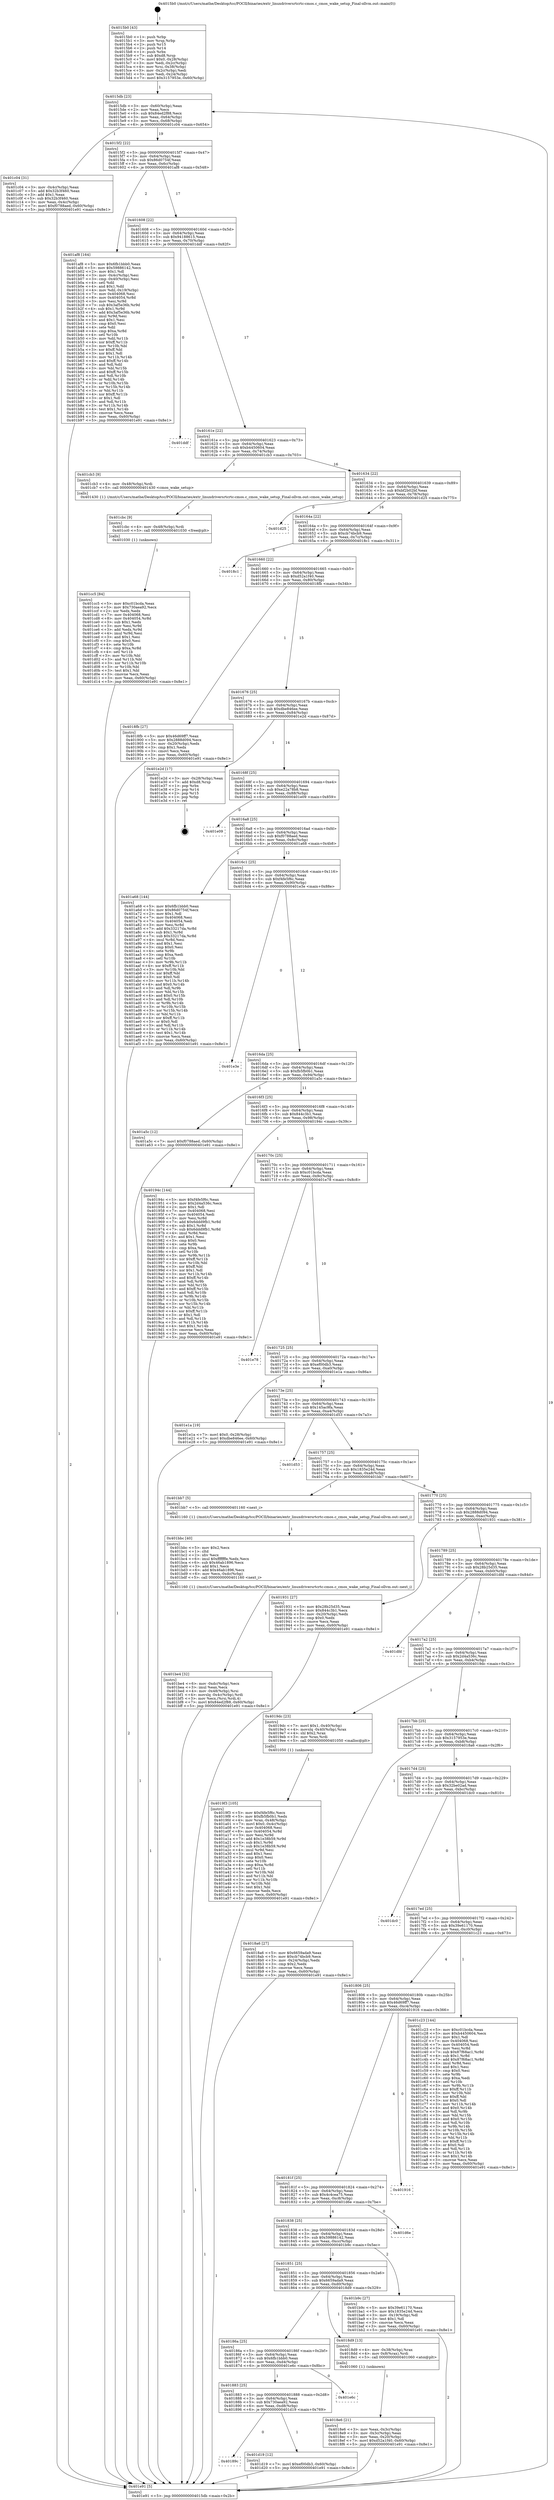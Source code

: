 digraph "0x4015b0" {
  label = "0x4015b0 (/mnt/c/Users/mathe/Desktop/tcc/POCII/binaries/extr_linuxdriversrtcrtc-cmos.c_cmos_wake_setup_Final-ollvm.out::main(0))"
  labelloc = "t"
  node[shape=record]

  Entry [label="",width=0.3,height=0.3,shape=circle,fillcolor=black,style=filled]
  "0x4015db" [label="{
     0x4015db [23]\l
     | [instrs]\l
     &nbsp;&nbsp;0x4015db \<+3\>: mov -0x60(%rbp),%eax\l
     &nbsp;&nbsp;0x4015de \<+2\>: mov %eax,%ecx\l
     &nbsp;&nbsp;0x4015e0 \<+6\>: sub $0x84ed2f88,%ecx\l
     &nbsp;&nbsp;0x4015e6 \<+3\>: mov %eax,-0x64(%rbp)\l
     &nbsp;&nbsp;0x4015e9 \<+3\>: mov %ecx,-0x68(%rbp)\l
     &nbsp;&nbsp;0x4015ec \<+6\>: je 0000000000401c04 \<main+0x654\>\l
  }"]
  "0x401c04" [label="{
     0x401c04 [31]\l
     | [instrs]\l
     &nbsp;&nbsp;0x401c04 \<+3\>: mov -0x4c(%rbp),%eax\l
     &nbsp;&nbsp;0x401c07 \<+5\>: add $0x32b3f460,%eax\l
     &nbsp;&nbsp;0x401c0c \<+3\>: add $0x1,%eax\l
     &nbsp;&nbsp;0x401c0f \<+5\>: sub $0x32b3f460,%eax\l
     &nbsp;&nbsp;0x401c14 \<+3\>: mov %eax,-0x4c(%rbp)\l
     &nbsp;&nbsp;0x401c17 \<+7\>: movl $0xf0788aed,-0x60(%rbp)\l
     &nbsp;&nbsp;0x401c1e \<+5\>: jmp 0000000000401e91 \<main+0x8e1\>\l
  }"]
  "0x4015f2" [label="{
     0x4015f2 [22]\l
     | [instrs]\l
     &nbsp;&nbsp;0x4015f2 \<+5\>: jmp 00000000004015f7 \<main+0x47\>\l
     &nbsp;&nbsp;0x4015f7 \<+3\>: mov -0x64(%rbp),%eax\l
     &nbsp;&nbsp;0x4015fa \<+5\>: sub $0x86d0754f,%eax\l
     &nbsp;&nbsp;0x4015ff \<+3\>: mov %eax,-0x6c(%rbp)\l
     &nbsp;&nbsp;0x401602 \<+6\>: je 0000000000401af8 \<main+0x548\>\l
  }"]
  Exit [label="",width=0.3,height=0.3,shape=circle,fillcolor=black,style=filled,peripheries=2]
  "0x401af8" [label="{
     0x401af8 [164]\l
     | [instrs]\l
     &nbsp;&nbsp;0x401af8 \<+5\>: mov $0x6fb1bbb0,%eax\l
     &nbsp;&nbsp;0x401afd \<+5\>: mov $0x59886142,%ecx\l
     &nbsp;&nbsp;0x401b02 \<+2\>: mov $0x1,%dl\l
     &nbsp;&nbsp;0x401b04 \<+3\>: mov -0x4c(%rbp),%esi\l
     &nbsp;&nbsp;0x401b07 \<+3\>: cmp -0x40(%rbp),%esi\l
     &nbsp;&nbsp;0x401b0a \<+4\>: setl %dil\l
     &nbsp;&nbsp;0x401b0e \<+4\>: and $0x1,%dil\l
     &nbsp;&nbsp;0x401b12 \<+4\>: mov %dil,-0x19(%rbp)\l
     &nbsp;&nbsp;0x401b16 \<+7\>: mov 0x404068,%esi\l
     &nbsp;&nbsp;0x401b1d \<+8\>: mov 0x404054,%r8d\l
     &nbsp;&nbsp;0x401b25 \<+3\>: mov %esi,%r9d\l
     &nbsp;&nbsp;0x401b28 \<+7\>: sub $0x3af5e36b,%r9d\l
     &nbsp;&nbsp;0x401b2f \<+4\>: sub $0x1,%r9d\l
     &nbsp;&nbsp;0x401b33 \<+7\>: add $0x3af5e36b,%r9d\l
     &nbsp;&nbsp;0x401b3a \<+4\>: imul %r9d,%esi\l
     &nbsp;&nbsp;0x401b3e \<+3\>: and $0x1,%esi\l
     &nbsp;&nbsp;0x401b41 \<+3\>: cmp $0x0,%esi\l
     &nbsp;&nbsp;0x401b44 \<+4\>: sete %dil\l
     &nbsp;&nbsp;0x401b48 \<+4\>: cmp $0xa,%r8d\l
     &nbsp;&nbsp;0x401b4c \<+4\>: setl %r10b\l
     &nbsp;&nbsp;0x401b50 \<+3\>: mov %dil,%r11b\l
     &nbsp;&nbsp;0x401b53 \<+4\>: xor $0xff,%r11b\l
     &nbsp;&nbsp;0x401b57 \<+3\>: mov %r10b,%bl\l
     &nbsp;&nbsp;0x401b5a \<+3\>: xor $0xff,%bl\l
     &nbsp;&nbsp;0x401b5d \<+3\>: xor $0x1,%dl\l
     &nbsp;&nbsp;0x401b60 \<+3\>: mov %r11b,%r14b\l
     &nbsp;&nbsp;0x401b63 \<+4\>: and $0xff,%r14b\l
     &nbsp;&nbsp;0x401b67 \<+3\>: and %dl,%dil\l
     &nbsp;&nbsp;0x401b6a \<+3\>: mov %bl,%r15b\l
     &nbsp;&nbsp;0x401b6d \<+4\>: and $0xff,%r15b\l
     &nbsp;&nbsp;0x401b71 \<+3\>: and %dl,%r10b\l
     &nbsp;&nbsp;0x401b74 \<+3\>: or %dil,%r14b\l
     &nbsp;&nbsp;0x401b77 \<+3\>: or %r10b,%r15b\l
     &nbsp;&nbsp;0x401b7a \<+3\>: xor %r15b,%r14b\l
     &nbsp;&nbsp;0x401b7d \<+3\>: or %bl,%r11b\l
     &nbsp;&nbsp;0x401b80 \<+4\>: xor $0xff,%r11b\l
     &nbsp;&nbsp;0x401b84 \<+3\>: or $0x1,%dl\l
     &nbsp;&nbsp;0x401b87 \<+3\>: and %dl,%r11b\l
     &nbsp;&nbsp;0x401b8a \<+3\>: or %r11b,%r14b\l
     &nbsp;&nbsp;0x401b8d \<+4\>: test $0x1,%r14b\l
     &nbsp;&nbsp;0x401b91 \<+3\>: cmovne %ecx,%eax\l
     &nbsp;&nbsp;0x401b94 \<+3\>: mov %eax,-0x60(%rbp)\l
     &nbsp;&nbsp;0x401b97 \<+5\>: jmp 0000000000401e91 \<main+0x8e1\>\l
  }"]
  "0x401608" [label="{
     0x401608 [22]\l
     | [instrs]\l
     &nbsp;&nbsp;0x401608 \<+5\>: jmp 000000000040160d \<main+0x5d\>\l
     &nbsp;&nbsp;0x40160d \<+3\>: mov -0x64(%rbp),%eax\l
     &nbsp;&nbsp;0x401610 \<+5\>: sub $0x94188615,%eax\l
     &nbsp;&nbsp;0x401615 \<+3\>: mov %eax,-0x70(%rbp)\l
     &nbsp;&nbsp;0x401618 \<+6\>: je 0000000000401ddf \<main+0x82f\>\l
  }"]
  "0x40189c" [label="{
     0x40189c\l
  }", style=dashed]
  "0x401ddf" [label="{
     0x401ddf\l
  }", style=dashed]
  "0x40161e" [label="{
     0x40161e [22]\l
     | [instrs]\l
     &nbsp;&nbsp;0x40161e \<+5\>: jmp 0000000000401623 \<main+0x73\>\l
     &nbsp;&nbsp;0x401623 \<+3\>: mov -0x64(%rbp),%eax\l
     &nbsp;&nbsp;0x401626 \<+5\>: sub $0xb4450604,%eax\l
     &nbsp;&nbsp;0x40162b \<+3\>: mov %eax,-0x74(%rbp)\l
     &nbsp;&nbsp;0x40162e \<+6\>: je 0000000000401cb3 \<main+0x703\>\l
  }"]
  "0x401d19" [label="{
     0x401d19 [12]\l
     | [instrs]\l
     &nbsp;&nbsp;0x401d19 \<+7\>: movl $0xef00db3,-0x60(%rbp)\l
     &nbsp;&nbsp;0x401d20 \<+5\>: jmp 0000000000401e91 \<main+0x8e1\>\l
  }"]
  "0x401cb3" [label="{
     0x401cb3 [9]\l
     | [instrs]\l
     &nbsp;&nbsp;0x401cb3 \<+4\>: mov -0x48(%rbp),%rdi\l
     &nbsp;&nbsp;0x401cb7 \<+5\>: call 0000000000401430 \<cmos_wake_setup\>\l
     | [calls]\l
     &nbsp;&nbsp;0x401430 \{1\} (/mnt/c/Users/mathe/Desktop/tcc/POCII/binaries/extr_linuxdriversrtcrtc-cmos.c_cmos_wake_setup_Final-ollvm.out::cmos_wake_setup)\l
  }"]
  "0x401634" [label="{
     0x401634 [22]\l
     | [instrs]\l
     &nbsp;&nbsp;0x401634 \<+5\>: jmp 0000000000401639 \<main+0x89\>\l
     &nbsp;&nbsp;0x401639 \<+3\>: mov -0x64(%rbp),%eax\l
     &nbsp;&nbsp;0x40163c \<+5\>: sub $0xbf2b02bf,%eax\l
     &nbsp;&nbsp;0x401641 \<+3\>: mov %eax,-0x78(%rbp)\l
     &nbsp;&nbsp;0x401644 \<+6\>: je 0000000000401d25 \<main+0x775\>\l
  }"]
  "0x401883" [label="{
     0x401883 [25]\l
     | [instrs]\l
     &nbsp;&nbsp;0x401883 \<+5\>: jmp 0000000000401888 \<main+0x2d8\>\l
     &nbsp;&nbsp;0x401888 \<+3\>: mov -0x64(%rbp),%eax\l
     &nbsp;&nbsp;0x40188b \<+5\>: sub $0x730aea92,%eax\l
     &nbsp;&nbsp;0x401890 \<+6\>: mov %eax,-0xd8(%rbp)\l
     &nbsp;&nbsp;0x401896 \<+6\>: je 0000000000401d19 \<main+0x769\>\l
  }"]
  "0x401d25" [label="{
     0x401d25\l
  }", style=dashed]
  "0x40164a" [label="{
     0x40164a [22]\l
     | [instrs]\l
     &nbsp;&nbsp;0x40164a \<+5\>: jmp 000000000040164f \<main+0x9f\>\l
     &nbsp;&nbsp;0x40164f \<+3\>: mov -0x64(%rbp),%eax\l
     &nbsp;&nbsp;0x401652 \<+5\>: sub $0xcb74bcb9,%eax\l
     &nbsp;&nbsp;0x401657 \<+3\>: mov %eax,-0x7c(%rbp)\l
     &nbsp;&nbsp;0x40165a \<+6\>: je 00000000004018c1 \<main+0x311\>\l
  }"]
  "0x401e6c" [label="{
     0x401e6c\l
  }", style=dashed]
  "0x4018c1" [label="{
     0x4018c1\l
  }", style=dashed]
  "0x401660" [label="{
     0x401660 [22]\l
     | [instrs]\l
     &nbsp;&nbsp;0x401660 \<+5\>: jmp 0000000000401665 \<main+0xb5\>\l
     &nbsp;&nbsp;0x401665 \<+3\>: mov -0x64(%rbp),%eax\l
     &nbsp;&nbsp;0x401668 \<+5\>: sub $0xd52a1f40,%eax\l
     &nbsp;&nbsp;0x40166d \<+3\>: mov %eax,-0x80(%rbp)\l
     &nbsp;&nbsp;0x401670 \<+6\>: je 00000000004018fb \<main+0x34b\>\l
  }"]
  "0x401cc5" [label="{
     0x401cc5 [84]\l
     | [instrs]\l
     &nbsp;&nbsp;0x401cc5 \<+5\>: mov $0xc01bcda,%eax\l
     &nbsp;&nbsp;0x401cca \<+5\>: mov $0x730aea92,%ecx\l
     &nbsp;&nbsp;0x401ccf \<+2\>: xor %edx,%edx\l
     &nbsp;&nbsp;0x401cd1 \<+7\>: mov 0x404068,%esi\l
     &nbsp;&nbsp;0x401cd8 \<+8\>: mov 0x404054,%r8d\l
     &nbsp;&nbsp;0x401ce0 \<+3\>: sub $0x1,%edx\l
     &nbsp;&nbsp;0x401ce3 \<+3\>: mov %esi,%r9d\l
     &nbsp;&nbsp;0x401ce6 \<+3\>: add %edx,%r9d\l
     &nbsp;&nbsp;0x401ce9 \<+4\>: imul %r9d,%esi\l
     &nbsp;&nbsp;0x401ced \<+3\>: and $0x1,%esi\l
     &nbsp;&nbsp;0x401cf0 \<+3\>: cmp $0x0,%esi\l
     &nbsp;&nbsp;0x401cf3 \<+4\>: sete %r10b\l
     &nbsp;&nbsp;0x401cf7 \<+4\>: cmp $0xa,%r8d\l
     &nbsp;&nbsp;0x401cfb \<+4\>: setl %r11b\l
     &nbsp;&nbsp;0x401cff \<+3\>: mov %r10b,%bl\l
     &nbsp;&nbsp;0x401d02 \<+3\>: and %r11b,%bl\l
     &nbsp;&nbsp;0x401d05 \<+3\>: xor %r11b,%r10b\l
     &nbsp;&nbsp;0x401d08 \<+3\>: or %r10b,%bl\l
     &nbsp;&nbsp;0x401d0b \<+3\>: test $0x1,%bl\l
     &nbsp;&nbsp;0x401d0e \<+3\>: cmovne %ecx,%eax\l
     &nbsp;&nbsp;0x401d11 \<+3\>: mov %eax,-0x60(%rbp)\l
     &nbsp;&nbsp;0x401d14 \<+5\>: jmp 0000000000401e91 \<main+0x8e1\>\l
  }"]
  "0x4018fb" [label="{
     0x4018fb [27]\l
     | [instrs]\l
     &nbsp;&nbsp;0x4018fb \<+5\>: mov $0x46d69ff7,%eax\l
     &nbsp;&nbsp;0x401900 \<+5\>: mov $0x2888d094,%ecx\l
     &nbsp;&nbsp;0x401905 \<+3\>: mov -0x20(%rbp),%edx\l
     &nbsp;&nbsp;0x401908 \<+3\>: cmp $0x1,%edx\l
     &nbsp;&nbsp;0x40190b \<+3\>: cmovl %ecx,%eax\l
     &nbsp;&nbsp;0x40190e \<+3\>: mov %eax,-0x60(%rbp)\l
     &nbsp;&nbsp;0x401911 \<+5\>: jmp 0000000000401e91 \<main+0x8e1\>\l
  }"]
  "0x401676" [label="{
     0x401676 [25]\l
     | [instrs]\l
     &nbsp;&nbsp;0x401676 \<+5\>: jmp 000000000040167b \<main+0xcb\>\l
     &nbsp;&nbsp;0x40167b \<+3\>: mov -0x64(%rbp),%eax\l
     &nbsp;&nbsp;0x40167e \<+5\>: sub $0xdbe846ee,%eax\l
     &nbsp;&nbsp;0x401683 \<+6\>: mov %eax,-0x84(%rbp)\l
     &nbsp;&nbsp;0x401689 \<+6\>: je 0000000000401e2d \<main+0x87d\>\l
  }"]
  "0x401cbc" [label="{
     0x401cbc [9]\l
     | [instrs]\l
     &nbsp;&nbsp;0x401cbc \<+4\>: mov -0x48(%rbp),%rdi\l
     &nbsp;&nbsp;0x401cc0 \<+5\>: call 0000000000401030 \<free@plt\>\l
     | [calls]\l
     &nbsp;&nbsp;0x401030 \{1\} (unknown)\l
  }"]
  "0x401e2d" [label="{
     0x401e2d [17]\l
     | [instrs]\l
     &nbsp;&nbsp;0x401e2d \<+3\>: mov -0x28(%rbp),%eax\l
     &nbsp;&nbsp;0x401e30 \<+7\>: add $0xd8,%rsp\l
     &nbsp;&nbsp;0x401e37 \<+1\>: pop %rbx\l
     &nbsp;&nbsp;0x401e38 \<+2\>: pop %r14\l
     &nbsp;&nbsp;0x401e3a \<+2\>: pop %r15\l
     &nbsp;&nbsp;0x401e3c \<+1\>: pop %rbp\l
     &nbsp;&nbsp;0x401e3d \<+1\>: ret\l
  }"]
  "0x40168f" [label="{
     0x40168f [25]\l
     | [instrs]\l
     &nbsp;&nbsp;0x40168f \<+5\>: jmp 0000000000401694 \<main+0xe4\>\l
     &nbsp;&nbsp;0x401694 \<+3\>: mov -0x64(%rbp),%eax\l
     &nbsp;&nbsp;0x401697 \<+5\>: sub $0xe22a78b8,%eax\l
     &nbsp;&nbsp;0x40169c \<+6\>: mov %eax,-0x88(%rbp)\l
     &nbsp;&nbsp;0x4016a2 \<+6\>: je 0000000000401e09 \<main+0x859\>\l
  }"]
  "0x401be4" [label="{
     0x401be4 [32]\l
     | [instrs]\l
     &nbsp;&nbsp;0x401be4 \<+6\>: mov -0xdc(%rbp),%ecx\l
     &nbsp;&nbsp;0x401bea \<+3\>: imul %eax,%ecx\l
     &nbsp;&nbsp;0x401bed \<+4\>: mov -0x48(%rbp),%rsi\l
     &nbsp;&nbsp;0x401bf1 \<+4\>: movslq -0x4c(%rbp),%rdi\l
     &nbsp;&nbsp;0x401bf5 \<+3\>: mov %ecx,(%rsi,%rdi,4)\l
     &nbsp;&nbsp;0x401bf8 \<+7\>: movl $0x84ed2f88,-0x60(%rbp)\l
     &nbsp;&nbsp;0x401bff \<+5\>: jmp 0000000000401e91 \<main+0x8e1\>\l
  }"]
  "0x401e09" [label="{
     0x401e09\l
  }", style=dashed]
  "0x4016a8" [label="{
     0x4016a8 [25]\l
     | [instrs]\l
     &nbsp;&nbsp;0x4016a8 \<+5\>: jmp 00000000004016ad \<main+0xfd\>\l
     &nbsp;&nbsp;0x4016ad \<+3\>: mov -0x64(%rbp),%eax\l
     &nbsp;&nbsp;0x4016b0 \<+5\>: sub $0xf0788aed,%eax\l
     &nbsp;&nbsp;0x4016b5 \<+6\>: mov %eax,-0x8c(%rbp)\l
     &nbsp;&nbsp;0x4016bb \<+6\>: je 0000000000401a68 \<main+0x4b8\>\l
  }"]
  "0x401bbc" [label="{
     0x401bbc [40]\l
     | [instrs]\l
     &nbsp;&nbsp;0x401bbc \<+5\>: mov $0x2,%ecx\l
     &nbsp;&nbsp;0x401bc1 \<+1\>: cltd\l
     &nbsp;&nbsp;0x401bc2 \<+2\>: idiv %ecx\l
     &nbsp;&nbsp;0x401bc4 \<+6\>: imul $0xfffffffe,%edx,%ecx\l
     &nbsp;&nbsp;0x401bca \<+6\>: sub $0x46ab1896,%ecx\l
     &nbsp;&nbsp;0x401bd0 \<+3\>: add $0x1,%ecx\l
     &nbsp;&nbsp;0x401bd3 \<+6\>: add $0x46ab1896,%ecx\l
     &nbsp;&nbsp;0x401bd9 \<+6\>: mov %ecx,-0xdc(%rbp)\l
     &nbsp;&nbsp;0x401bdf \<+5\>: call 0000000000401160 \<next_i\>\l
     | [calls]\l
     &nbsp;&nbsp;0x401160 \{1\} (/mnt/c/Users/mathe/Desktop/tcc/POCII/binaries/extr_linuxdriversrtcrtc-cmos.c_cmos_wake_setup_Final-ollvm.out::next_i)\l
  }"]
  "0x401a68" [label="{
     0x401a68 [144]\l
     | [instrs]\l
     &nbsp;&nbsp;0x401a68 \<+5\>: mov $0x6fb1bbb0,%eax\l
     &nbsp;&nbsp;0x401a6d \<+5\>: mov $0x86d0754f,%ecx\l
     &nbsp;&nbsp;0x401a72 \<+2\>: mov $0x1,%dl\l
     &nbsp;&nbsp;0x401a74 \<+7\>: mov 0x404068,%esi\l
     &nbsp;&nbsp;0x401a7b \<+7\>: mov 0x404054,%edi\l
     &nbsp;&nbsp;0x401a82 \<+3\>: mov %esi,%r8d\l
     &nbsp;&nbsp;0x401a85 \<+7\>: add $0x33217da,%r8d\l
     &nbsp;&nbsp;0x401a8c \<+4\>: sub $0x1,%r8d\l
     &nbsp;&nbsp;0x401a90 \<+7\>: sub $0x33217da,%r8d\l
     &nbsp;&nbsp;0x401a97 \<+4\>: imul %r8d,%esi\l
     &nbsp;&nbsp;0x401a9b \<+3\>: and $0x1,%esi\l
     &nbsp;&nbsp;0x401a9e \<+3\>: cmp $0x0,%esi\l
     &nbsp;&nbsp;0x401aa1 \<+4\>: sete %r9b\l
     &nbsp;&nbsp;0x401aa5 \<+3\>: cmp $0xa,%edi\l
     &nbsp;&nbsp;0x401aa8 \<+4\>: setl %r10b\l
     &nbsp;&nbsp;0x401aac \<+3\>: mov %r9b,%r11b\l
     &nbsp;&nbsp;0x401aaf \<+4\>: xor $0xff,%r11b\l
     &nbsp;&nbsp;0x401ab3 \<+3\>: mov %r10b,%bl\l
     &nbsp;&nbsp;0x401ab6 \<+3\>: xor $0xff,%bl\l
     &nbsp;&nbsp;0x401ab9 \<+3\>: xor $0x0,%dl\l
     &nbsp;&nbsp;0x401abc \<+3\>: mov %r11b,%r14b\l
     &nbsp;&nbsp;0x401abf \<+4\>: and $0x0,%r14b\l
     &nbsp;&nbsp;0x401ac3 \<+3\>: and %dl,%r9b\l
     &nbsp;&nbsp;0x401ac6 \<+3\>: mov %bl,%r15b\l
     &nbsp;&nbsp;0x401ac9 \<+4\>: and $0x0,%r15b\l
     &nbsp;&nbsp;0x401acd \<+3\>: and %dl,%r10b\l
     &nbsp;&nbsp;0x401ad0 \<+3\>: or %r9b,%r14b\l
     &nbsp;&nbsp;0x401ad3 \<+3\>: or %r10b,%r15b\l
     &nbsp;&nbsp;0x401ad6 \<+3\>: xor %r15b,%r14b\l
     &nbsp;&nbsp;0x401ad9 \<+3\>: or %bl,%r11b\l
     &nbsp;&nbsp;0x401adc \<+4\>: xor $0xff,%r11b\l
     &nbsp;&nbsp;0x401ae0 \<+3\>: or $0x0,%dl\l
     &nbsp;&nbsp;0x401ae3 \<+3\>: and %dl,%r11b\l
     &nbsp;&nbsp;0x401ae6 \<+3\>: or %r11b,%r14b\l
     &nbsp;&nbsp;0x401ae9 \<+4\>: test $0x1,%r14b\l
     &nbsp;&nbsp;0x401aed \<+3\>: cmovne %ecx,%eax\l
     &nbsp;&nbsp;0x401af0 \<+3\>: mov %eax,-0x60(%rbp)\l
     &nbsp;&nbsp;0x401af3 \<+5\>: jmp 0000000000401e91 \<main+0x8e1\>\l
  }"]
  "0x4016c1" [label="{
     0x4016c1 [25]\l
     | [instrs]\l
     &nbsp;&nbsp;0x4016c1 \<+5\>: jmp 00000000004016c6 \<main+0x116\>\l
     &nbsp;&nbsp;0x4016c6 \<+3\>: mov -0x64(%rbp),%eax\l
     &nbsp;&nbsp;0x4016c9 \<+5\>: sub $0xf4fe5f6c,%eax\l
     &nbsp;&nbsp;0x4016ce \<+6\>: mov %eax,-0x90(%rbp)\l
     &nbsp;&nbsp;0x4016d4 \<+6\>: je 0000000000401e3e \<main+0x88e\>\l
  }"]
  "0x4019f3" [label="{
     0x4019f3 [105]\l
     | [instrs]\l
     &nbsp;&nbsp;0x4019f3 \<+5\>: mov $0xf4fe5f6c,%ecx\l
     &nbsp;&nbsp;0x4019f8 \<+5\>: mov $0xfb5fb0b1,%edx\l
     &nbsp;&nbsp;0x4019fd \<+4\>: mov %rax,-0x48(%rbp)\l
     &nbsp;&nbsp;0x401a01 \<+7\>: movl $0x0,-0x4c(%rbp)\l
     &nbsp;&nbsp;0x401a08 \<+7\>: mov 0x404068,%esi\l
     &nbsp;&nbsp;0x401a0f \<+8\>: mov 0x404054,%r8d\l
     &nbsp;&nbsp;0x401a17 \<+3\>: mov %esi,%r9d\l
     &nbsp;&nbsp;0x401a1a \<+7\>: add $0x1e38b59,%r9d\l
     &nbsp;&nbsp;0x401a21 \<+4\>: sub $0x1,%r9d\l
     &nbsp;&nbsp;0x401a25 \<+7\>: sub $0x1e38b59,%r9d\l
     &nbsp;&nbsp;0x401a2c \<+4\>: imul %r9d,%esi\l
     &nbsp;&nbsp;0x401a30 \<+3\>: and $0x1,%esi\l
     &nbsp;&nbsp;0x401a33 \<+3\>: cmp $0x0,%esi\l
     &nbsp;&nbsp;0x401a36 \<+4\>: sete %r10b\l
     &nbsp;&nbsp;0x401a3a \<+4\>: cmp $0xa,%r8d\l
     &nbsp;&nbsp;0x401a3e \<+4\>: setl %r11b\l
     &nbsp;&nbsp;0x401a42 \<+3\>: mov %r10b,%bl\l
     &nbsp;&nbsp;0x401a45 \<+3\>: and %r11b,%bl\l
     &nbsp;&nbsp;0x401a48 \<+3\>: xor %r11b,%r10b\l
     &nbsp;&nbsp;0x401a4b \<+3\>: or %r10b,%bl\l
     &nbsp;&nbsp;0x401a4e \<+3\>: test $0x1,%bl\l
     &nbsp;&nbsp;0x401a51 \<+3\>: cmovne %edx,%ecx\l
     &nbsp;&nbsp;0x401a54 \<+3\>: mov %ecx,-0x60(%rbp)\l
     &nbsp;&nbsp;0x401a57 \<+5\>: jmp 0000000000401e91 \<main+0x8e1\>\l
  }"]
  "0x401e3e" [label="{
     0x401e3e\l
  }", style=dashed]
  "0x4016da" [label="{
     0x4016da [25]\l
     | [instrs]\l
     &nbsp;&nbsp;0x4016da \<+5\>: jmp 00000000004016df \<main+0x12f\>\l
     &nbsp;&nbsp;0x4016df \<+3\>: mov -0x64(%rbp),%eax\l
     &nbsp;&nbsp;0x4016e2 \<+5\>: sub $0xfb5fb0b1,%eax\l
     &nbsp;&nbsp;0x4016e7 \<+6\>: mov %eax,-0x94(%rbp)\l
     &nbsp;&nbsp;0x4016ed \<+6\>: je 0000000000401a5c \<main+0x4ac\>\l
  }"]
  "0x4018e6" [label="{
     0x4018e6 [21]\l
     | [instrs]\l
     &nbsp;&nbsp;0x4018e6 \<+3\>: mov %eax,-0x3c(%rbp)\l
     &nbsp;&nbsp;0x4018e9 \<+3\>: mov -0x3c(%rbp),%eax\l
     &nbsp;&nbsp;0x4018ec \<+3\>: mov %eax,-0x20(%rbp)\l
     &nbsp;&nbsp;0x4018ef \<+7\>: movl $0xd52a1f40,-0x60(%rbp)\l
     &nbsp;&nbsp;0x4018f6 \<+5\>: jmp 0000000000401e91 \<main+0x8e1\>\l
  }"]
  "0x401a5c" [label="{
     0x401a5c [12]\l
     | [instrs]\l
     &nbsp;&nbsp;0x401a5c \<+7\>: movl $0xf0788aed,-0x60(%rbp)\l
     &nbsp;&nbsp;0x401a63 \<+5\>: jmp 0000000000401e91 \<main+0x8e1\>\l
  }"]
  "0x4016f3" [label="{
     0x4016f3 [25]\l
     | [instrs]\l
     &nbsp;&nbsp;0x4016f3 \<+5\>: jmp 00000000004016f8 \<main+0x148\>\l
     &nbsp;&nbsp;0x4016f8 \<+3\>: mov -0x64(%rbp),%eax\l
     &nbsp;&nbsp;0x4016fb \<+5\>: sub $0x844c3b1,%eax\l
     &nbsp;&nbsp;0x401700 \<+6\>: mov %eax,-0x98(%rbp)\l
     &nbsp;&nbsp;0x401706 \<+6\>: je 000000000040194c \<main+0x39c\>\l
  }"]
  "0x40186a" [label="{
     0x40186a [25]\l
     | [instrs]\l
     &nbsp;&nbsp;0x40186a \<+5\>: jmp 000000000040186f \<main+0x2bf\>\l
     &nbsp;&nbsp;0x40186f \<+3\>: mov -0x64(%rbp),%eax\l
     &nbsp;&nbsp;0x401872 \<+5\>: sub $0x6fb1bbb0,%eax\l
     &nbsp;&nbsp;0x401877 \<+6\>: mov %eax,-0xd4(%rbp)\l
     &nbsp;&nbsp;0x40187d \<+6\>: je 0000000000401e6c \<main+0x8bc\>\l
  }"]
  "0x40194c" [label="{
     0x40194c [144]\l
     | [instrs]\l
     &nbsp;&nbsp;0x40194c \<+5\>: mov $0xf4fe5f6c,%eax\l
     &nbsp;&nbsp;0x401951 \<+5\>: mov $0x2d4a536c,%ecx\l
     &nbsp;&nbsp;0x401956 \<+2\>: mov $0x1,%dl\l
     &nbsp;&nbsp;0x401958 \<+7\>: mov 0x404068,%esi\l
     &nbsp;&nbsp;0x40195f \<+7\>: mov 0x404054,%edi\l
     &nbsp;&nbsp;0x401966 \<+3\>: mov %esi,%r8d\l
     &nbsp;&nbsp;0x401969 \<+7\>: add $0x6ddd9fb1,%r8d\l
     &nbsp;&nbsp;0x401970 \<+4\>: sub $0x1,%r8d\l
     &nbsp;&nbsp;0x401974 \<+7\>: sub $0x6ddd9fb1,%r8d\l
     &nbsp;&nbsp;0x40197b \<+4\>: imul %r8d,%esi\l
     &nbsp;&nbsp;0x40197f \<+3\>: and $0x1,%esi\l
     &nbsp;&nbsp;0x401982 \<+3\>: cmp $0x0,%esi\l
     &nbsp;&nbsp;0x401985 \<+4\>: sete %r9b\l
     &nbsp;&nbsp;0x401989 \<+3\>: cmp $0xa,%edi\l
     &nbsp;&nbsp;0x40198c \<+4\>: setl %r10b\l
     &nbsp;&nbsp;0x401990 \<+3\>: mov %r9b,%r11b\l
     &nbsp;&nbsp;0x401993 \<+4\>: xor $0xff,%r11b\l
     &nbsp;&nbsp;0x401997 \<+3\>: mov %r10b,%bl\l
     &nbsp;&nbsp;0x40199a \<+3\>: xor $0xff,%bl\l
     &nbsp;&nbsp;0x40199d \<+3\>: xor $0x1,%dl\l
     &nbsp;&nbsp;0x4019a0 \<+3\>: mov %r11b,%r14b\l
     &nbsp;&nbsp;0x4019a3 \<+4\>: and $0xff,%r14b\l
     &nbsp;&nbsp;0x4019a7 \<+3\>: and %dl,%r9b\l
     &nbsp;&nbsp;0x4019aa \<+3\>: mov %bl,%r15b\l
     &nbsp;&nbsp;0x4019ad \<+4\>: and $0xff,%r15b\l
     &nbsp;&nbsp;0x4019b1 \<+3\>: and %dl,%r10b\l
     &nbsp;&nbsp;0x4019b4 \<+3\>: or %r9b,%r14b\l
     &nbsp;&nbsp;0x4019b7 \<+3\>: or %r10b,%r15b\l
     &nbsp;&nbsp;0x4019ba \<+3\>: xor %r15b,%r14b\l
     &nbsp;&nbsp;0x4019bd \<+3\>: or %bl,%r11b\l
     &nbsp;&nbsp;0x4019c0 \<+4\>: xor $0xff,%r11b\l
     &nbsp;&nbsp;0x4019c4 \<+3\>: or $0x1,%dl\l
     &nbsp;&nbsp;0x4019c7 \<+3\>: and %dl,%r11b\l
     &nbsp;&nbsp;0x4019ca \<+3\>: or %r11b,%r14b\l
     &nbsp;&nbsp;0x4019cd \<+4\>: test $0x1,%r14b\l
     &nbsp;&nbsp;0x4019d1 \<+3\>: cmovne %ecx,%eax\l
     &nbsp;&nbsp;0x4019d4 \<+3\>: mov %eax,-0x60(%rbp)\l
     &nbsp;&nbsp;0x4019d7 \<+5\>: jmp 0000000000401e91 \<main+0x8e1\>\l
  }"]
  "0x40170c" [label="{
     0x40170c [25]\l
     | [instrs]\l
     &nbsp;&nbsp;0x40170c \<+5\>: jmp 0000000000401711 \<main+0x161\>\l
     &nbsp;&nbsp;0x401711 \<+3\>: mov -0x64(%rbp),%eax\l
     &nbsp;&nbsp;0x401714 \<+5\>: sub $0xc01bcda,%eax\l
     &nbsp;&nbsp;0x401719 \<+6\>: mov %eax,-0x9c(%rbp)\l
     &nbsp;&nbsp;0x40171f \<+6\>: je 0000000000401e78 \<main+0x8c8\>\l
  }"]
  "0x4018d9" [label="{
     0x4018d9 [13]\l
     | [instrs]\l
     &nbsp;&nbsp;0x4018d9 \<+4\>: mov -0x38(%rbp),%rax\l
     &nbsp;&nbsp;0x4018dd \<+4\>: mov 0x8(%rax),%rdi\l
     &nbsp;&nbsp;0x4018e1 \<+5\>: call 0000000000401060 \<atoi@plt\>\l
     | [calls]\l
     &nbsp;&nbsp;0x401060 \{1\} (unknown)\l
  }"]
  "0x401e78" [label="{
     0x401e78\l
  }", style=dashed]
  "0x401725" [label="{
     0x401725 [25]\l
     | [instrs]\l
     &nbsp;&nbsp;0x401725 \<+5\>: jmp 000000000040172a \<main+0x17a\>\l
     &nbsp;&nbsp;0x40172a \<+3\>: mov -0x64(%rbp),%eax\l
     &nbsp;&nbsp;0x40172d \<+5\>: sub $0xef00db3,%eax\l
     &nbsp;&nbsp;0x401732 \<+6\>: mov %eax,-0xa0(%rbp)\l
     &nbsp;&nbsp;0x401738 \<+6\>: je 0000000000401e1a \<main+0x86a\>\l
  }"]
  "0x401851" [label="{
     0x401851 [25]\l
     | [instrs]\l
     &nbsp;&nbsp;0x401851 \<+5\>: jmp 0000000000401856 \<main+0x2a6\>\l
     &nbsp;&nbsp;0x401856 \<+3\>: mov -0x64(%rbp),%eax\l
     &nbsp;&nbsp;0x401859 \<+5\>: sub $0x6659ada9,%eax\l
     &nbsp;&nbsp;0x40185e \<+6\>: mov %eax,-0xd0(%rbp)\l
     &nbsp;&nbsp;0x401864 \<+6\>: je 00000000004018d9 \<main+0x329\>\l
  }"]
  "0x401e1a" [label="{
     0x401e1a [19]\l
     | [instrs]\l
     &nbsp;&nbsp;0x401e1a \<+7\>: movl $0x0,-0x28(%rbp)\l
     &nbsp;&nbsp;0x401e21 \<+7\>: movl $0xdbe846ee,-0x60(%rbp)\l
     &nbsp;&nbsp;0x401e28 \<+5\>: jmp 0000000000401e91 \<main+0x8e1\>\l
  }"]
  "0x40173e" [label="{
     0x40173e [25]\l
     | [instrs]\l
     &nbsp;&nbsp;0x40173e \<+5\>: jmp 0000000000401743 \<main+0x193\>\l
     &nbsp;&nbsp;0x401743 \<+3\>: mov -0x64(%rbp),%eax\l
     &nbsp;&nbsp;0x401746 \<+5\>: sub $0x145ac9fa,%eax\l
     &nbsp;&nbsp;0x40174b \<+6\>: mov %eax,-0xa4(%rbp)\l
     &nbsp;&nbsp;0x401751 \<+6\>: je 0000000000401d53 \<main+0x7a3\>\l
  }"]
  "0x401b9c" [label="{
     0x401b9c [27]\l
     | [instrs]\l
     &nbsp;&nbsp;0x401b9c \<+5\>: mov $0x39e61170,%eax\l
     &nbsp;&nbsp;0x401ba1 \<+5\>: mov $0x1835e24d,%ecx\l
     &nbsp;&nbsp;0x401ba6 \<+3\>: mov -0x19(%rbp),%dl\l
     &nbsp;&nbsp;0x401ba9 \<+3\>: test $0x1,%dl\l
     &nbsp;&nbsp;0x401bac \<+3\>: cmovne %ecx,%eax\l
     &nbsp;&nbsp;0x401baf \<+3\>: mov %eax,-0x60(%rbp)\l
     &nbsp;&nbsp;0x401bb2 \<+5\>: jmp 0000000000401e91 \<main+0x8e1\>\l
  }"]
  "0x401d53" [label="{
     0x401d53\l
  }", style=dashed]
  "0x401757" [label="{
     0x401757 [25]\l
     | [instrs]\l
     &nbsp;&nbsp;0x401757 \<+5\>: jmp 000000000040175c \<main+0x1ac\>\l
     &nbsp;&nbsp;0x40175c \<+3\>: mov -0x64(%rbp),%eax\l
     &nbsp;&nbsp;0x40175f \<+5\>: sub $0x1835e24d,%eax\l
     &nbsp;&nbsp;0x401764 \<+6\>: mov %eax,-0xa8(%rbp)\l
     &nbsp;&nbsp;0x40176a \<+6\>: je 0000000000401bb7 \<main+0x607\>\l
  }"]
  "0x401838" [label="{
     0x401838 [25]\l
     | [instrs]\l
     &nbsp;&nbsp;0x401838 \<+5\>: jmp 000000000040183d \<main+0x28d\>\l
     &nbsp;&nbsp;0x40183d \<+3\>: mov -0x64(%rbp),%eax\l
     &nbsp;&nbsp;0x401840 \<+5\>: sub $0x59886142,%eax\l
     &nbsp;&nbsp;0x401845 \<+6\>: mov %eax,-0xcc(%rbp)\l
     &nbsp;&nbsp;0x40184b \<+6\>: je 0000000000401b9c \<main+0x5ec\>\l
  }"]
  "0x401bb7" [label="{
     0x401bb7 [5]\l
     | [instrs]\l
     &nbsp;&nbsp;0x401bb7 \<+5\>: call 0000000000401160 \<next_i\>\l
     | [calls]\l
     &nbsp;&nbsp;0x401160 \{1\} (/mnt/c/Users/mathe/Desktop/tcc/POCII/binaries/extr_linuxdriversrtcrtc-cmos.c_cmos_wake_setup_Final-ollvm.out::next_i)\l
  }"]
  "0x401770" [label="{
     0x401770 [25]\l
     | [instrs]\l
     &nbsp;&nbsp;0x401770 \<+5\>: jmp 0000000000401775 \<main+0x1c5\>\l
     &nbsp;&nbsp;0x401775 \<+3\>: mov -0x64(%rbp),%eax\l
     &nbsp;&nbsp;0x401778 \<+5\>: sub $0x2888d094,%eax\l
     &nbsp;&nbsp;0x40177d \<+6\>: mov %eax,-0xac(%rbp)\l
     &nbsp;&nbsp;0x401783 \<+6\>: je 0000000000401931 \<main+0x381\>\l
  }"]
  "0x401d6e" [label="{
     0x401d6e\l
  }", style=dashed]
  "0x401931" [label="{
     0x401931 [27]\l
     | [instrs]\l
     &nbsp;&nbsp;0x401931 \<+5\>: mov $0x28b25d35,%eax\l
     &nbsp;&nbsp;0x401936 \<+5\>: mov $0x844c3b1,%ecx\l
     &nbsp;&nbsp;0x40193b \<+3\>: mov -0x20(%rbp),%edx\l
     &nbsp;&nbsp;0x40193e \<+3\>: cmp $0x0,%edx\l
     &nbsp;&nbsp;0x401941 \<+3\>: cmove %ecx,%eax\l
     &nbsp;&nbsp;0x401944 \<+3\>: mov %eax,-0x60(%rbp)\l
     &nbsp;&nbsp;0x401947 \<+5\>: jmp 0000000000401e91 \<main+0x8e1\>\l
  }"]
  "0x401789" [label="{
     0x401789 [25]\l
     | [instrs]\l
     &nbsp;&nbsp;0x401789 \<+5\>: jmp 000000000040178e \<main+0x1de\>\l
     &nbsp;&nbsp;0x40178e \<+3\>: mov -0x64(%rbp),%eax\l
     &nbsp;&nbsp;0x401791 \<+5\>: sub $0x28b25d35,%eax\l
     &nbsp;&nbsp;0x401796 \<+6\>: mov %eax,-0xb0(%rbp)\l
     &nbsp;&nbsp;0x40179c \<+6\>: je 0000000000401dfd \<main+0x84d\>\l
  }"]
  "0x40181f" [label="{
     0x40181f [25]\l
     | [instrs]\l
     &nbsp;&nbsp;0x40181f \<+5\>: jmp 0000000000401824 \<main+0x274\>\l
     &nbsp;&nbsp;0x401824 \<+3\>: mov -0x64(%rbp),%eax\l
     &nbsp;&nbsp;0x401827 \<+5\>: sub $0x4c4cea75,%eax\l
     &nbsp;&nbsp;0x40182c \<+6\>: mov %eax,-0xc8(%rbp)\l
     &nbsp;&nbsp;0x401832 \<+6\>: je 0000000000401d6e \<main+0x7be\>\l
  }"]
  "0x401dfd" [label="{
     0x401dfd\l
  }", style=dashed]
  "0x4017a2" [label="{
     0x4017a2 [25]\l
     | [instrs]\l
     &nbsp;&nbsp;0x4017a2 \<+5\>: jmp 00000000004017a7 \<main+0x1f7\>\l
     &nbsp;&nbsp;0x4017a7 \<+3\>: mov -0x64(%rbp),%eax\l
     &nbsp;&nbsp;0x4017aa \<+5\>: sub $0x2d4a536c,%eax\l
     &nbsp;&nbsp;0x4017af \<+6\>: mov %eax,-0xb4(%rbp)\l
     &nbsp;&nbsp;0x4017b5 \<+6\>: je 00000000004019dc \<main+0x42c\>\l
  }"]
  "0x401916" [label="{
     0x401916\l
  }", style=dashed]
  "0x4019dc" [label="{
     0x4019dc [23]\l
     | [instrs]\l
     &nbsp;&nbsp;0x4019dc \<+7\>: movl $0x1,-0x40(%rbp)\l
     &nbsp;&nbsp;0x4019e3 \<+4\>: movslq -0x40(%rbp),%rax\l
     &nbsp;&nbsp;0x4019e7 \<+4\>: shl $0x2,%rax\l
     &nbsp;&nbsp;0x4019eb \<+3\>: mov %rax,%rdi\l
     &nbsp;&nbsp;0x4019ee \<+5\>: call 0000000000401050 \<malloc@plt\>\l
     | [calls]\l
     &nbsp;&nbsp;0x401050 \{1\} (unknown)\l
  }"]
  "0x4017bb" [label="{
     0x4017bb [25]\l
     | [instrs]\l
     &nbsp;&nbsp;0x4017bb \<+5\>: jmp 00000000004017c0 \<main+0x210\>\l
     &nbsp;&nbsp;0x4017c0 \<+3\>: mov -0x64(%rbp),%eax\l
     &nbsp;&nbsp;0x4017c3 \<+5\>: sub $0x3157953e,%eax\l
     &nbsp;&nbsp;0x4017c8 \<+6\>: mov %eax,-0xb8(%rbp)\l
     &nbsp;&nbsp;0x4017ce \<+6\>: je 00000000004018a6 \<main+0x2f6\>\l
  }"]
  "0x401806" [label="{
     0x401806 [25]\l
     | [instrs]\l
     &nbsp;&nbsp;0x401806 \<+5\>: jmp 000000000040180b \<main+0x25b\>\l
     &nbsp;&nbsp;0x40180b \<+3\>: mov -0x64(%rbp),%eax\l
     &nbsp;&nbsp;0x40180e \<+5\>: sub $0x46d69ff7,%eax\l
     &nbsp;&nbsp;0x401813 \<+6\>: mov %eax,-0xc4(%rbp)\l
     &nbsp;&nbsp;0x401819 \<+6\>: je 0000000000401916 \<main+0x366\>\l
  }"]
  "0x4018a6" [label="{
     0x4018a6 [27]\l
     | [instrs]\l
     &nbsp;&nbsp;0x4018a6 \<+5\>: mov $0x6659ada9,%eax\l
     &nbsp;&nbsp;0x4018ab \<+5\>: mov $0xcb74bcb9,%ecx\l
     &nbsp;&nbsp;0x4018b0 \<+3\>: mov -0x24(%rbp),%edx\l
     &nbsp;&nbsp;0x4018b3 \<+3\>: cmp $0x2,%edx\l
     &nbsp;&nbsp;0x4018b6 \<+3\>: cmovne %ecx,%eax\l
     &nbsp;&nbsp;0x4018b9 \<+3\>: mov %eax,-0x60(%rbp)\l
     &nbsp;&nbsp;0x4018bc \<+5\>: jmp 0000000000401e91 \<main+0x8e1\>\l
  }"]
  "0x4017d4" [label="{
     0x4017d4 [25]\l
     | [instrs]\l
     &nbsp;&nbsp;0x4017d4 \<+5\>: jmp 00000000004017d9 \<main+0x229\>\l
     &nbsp;&nbsp;0x4017d9 \<+3\>: mov -0x64(%rbp),%eax\l
     &nbsp;&nbsp;0x4017dc \<+5\>: sub $0x32be02ad,%eax\l
     &nbsp;&nbsp;0x4017e1 \<+6\>: mov %eax,-0xbc(%rbp)\l
     &nbsp;&nbsp;0x4017e7 \<+6\>: je 0000000000401dc0 \<main+0x810\>\l
  }"]
  "0x401e91" [label="{
     0x401e91 [5]\l
     | [instrs]\l
     &nbsp;&nbsp;0x401e91 \<+5\>: jmp 00000000004015db \<main+0x2b\>\l
  }"]
  "0x4015b0" [label="{
     0x4015b0 [43]\l
     | [instrs]\l
     &nbsp;&nbsp;0x4015b0 \<+1\>: push %rbp\l
     &nbsp;&nbsp;0x4015b1 \<+3\>: mov %rsp,%rbp\l
     &nbsp;&nbsp;0x4015b4 \<+2\>: push %r15\l
     &nbsp;&nbsp;0x4015b6 \<+2\>: push %r14\l
     &nbsp;&nbsp;0x4015b8 \<+1\>: push %rbx\l
     &nbsp;&nbsp;0x4015b9 \<+7\>: sub $0xd8,%rsp\l
     &nbsp;&nbsp;0x4015c0 \<+7\>: movl $0x0,-0x28(%rbp)\l
     &nbsp;&nbsp;0x4015c7 \<+3\>: mov %edi,-0x2c(%rbp)\l
     &nbsp;&nbsp;0x4015ca \<+4\>: mov %rsi,-0x38(%rbp)\l
     &nbsp;&nbsp;0x4015ce \<+3\>: mov -0x2c(%rbp),%edi\l
     &nbsp;&nbsp;0x4015d1 \<+3\>: mov %edi,-0x24(%rbp)\l
     &nbsp;&nbsp;0x4015d4 \<+7\>: movl $0x3157953e,-0x60(%rbp)\l
  }"]
  "0x401c23" [label="{
     0x401c23 [144]\l
     | [instrs]\l
     &nbsp;&nbsp;0x401c23 \<+5\>: mov $0xc01bcda,%eax\l
     &nbsp;&nbsp;0x401c28 \<+5\>: mov $0xb4450604,%ecx\l
     &nbsp;&nbsp;0x401c2d \<+2\>: mov $0x1,%dl\l
     &nbsp;&nbsp;0x401c2f \<+7\>: mov 0x404068,%esi\l
     &nbsp;&nbsp;0x401c36 \<+7\>: mov 0x404054,%edi\l
     &nbsp;&nbsp;0x401c3d \<+3\>: mov %esi,%r8d\l
     &nbsp;&nbsp;0x401c40 \<+7\>: sub $0x87f68ac1,%r8d\l
     &nbsp;&nbsp;0x401c47 \<+4\>: sub $0x1,%r8d\l
     &nbsp;&nbsp;0x401c4b \<+7\>: add $0x87f68ac1,%r8d\l
     &nbsp;&nbsp;0x401c52 \<+4\>: imul %r8d,%esi\l
     &nbsp;&nbsp;0x401c56 \<+3\>: and $0x1,%esi\l
     &nbsp;&nbsp;0x401c59 \<+3\>: cmp $0x0,%esi\l
     &nbsp;&nbsp;0x401c5c \<+4\>: sete %r9b\l
     &nbsp;&nbsp;0x401c60 \<+3\>: cmp $0xa,%edi\l
     &nbsp;&nbsp;0x401c63 \<+4\>: setl %r10b\l
     &nbsp;&nbsp;0x401c67 \<+3\>: mov %r9b,%r11b\l
     &nbsp;&nbsp;0x401c6a \<+4\>: xor $0xff,%r11b\l
     &nbsp;&nbsp;0x401c6e \<+3\>: mov %r10b,%bl\l
     &nbsp;&nbsp;0x401c71 \<+3\>: xor $0xff,%bl\l
     &nbsp;&nbsp;0x401c74 \<+3\>: xor $0x0,%dl\l
     &nbsp;&nbsp;0x401c77 \<+3\>: mov %r11b,%r14b\l
     &nbsp;&nbsp;0x401c7a \<+4\>: and $0x0,%r14b\l
     &nbsp;&nbsp;0x401c7e \<+3\>: and %dl,%r9b\l
     &nbsp;&nbsp;0x401c81 \<+3\>: mov %bl,%r15b\l
     &nbsp;&nbsp;0x401c84 \<+4\>: and $0x0,%r15b\l
     &nbsp;&nbsp;0x401c88 \<+3\>: and %dl,%r10b\l
     &nbsp;&nbsp;0x401c8b \<+3\>: or %r9b,%r14b\l
     &nbsp;&nbsp;0x401c8e \<+3\>: or %r10b,%r15b\l
     &nbsp;&nbsp;0x401c91 \<+3\>: xor %r15b,%r14b\l
     &nbsp;&nbsp;0x401c94 \<+3\>: or %bl,%r11b\l
     &nbsp;&nbsp;0x401c97 \<+4\>: xor $0xff,%r11b\l
     &nbsp;&nbsp;0x401c9b \<+3\>: or $0x0,%dl\l
     &nbsp;&nbsp;0x401c9e \<+3\>: and %dl,%r11b\l
     &nbsp;&nbsp;0x401ca1 \<+3\>: or %r11b,%r14b\l
     &nbsp;&nbsp;0x401ca4 \<+4\>: test $0x1,%r14b\l
     &nbsp;&nbsp;0x401ca8 \<+3\>: cmovne %ecx,%eax\l
     &nbsp;&nbsp;0x401cab \<+3\>: mov %eax,-0x60(%rbp)\l
     &nbsp;&nbsp;0x401cae \<+5\>: jmp 0000000000401e91 \<main+0x8e1\>\l
  }"]
  "0x401dc0" [label="{
     0x401dc0\l
  }", style=dashed]
  "0x4017ed" [label="{
     0x4017ed [25]\l
     | [instrs]\l
     &nbsp;&nbsp;0x4017ed \<+5\>: jmp 00000000004017f2 \<main+0x242\>\l
     &nbsp;&nbsp;0x4017f2 \<+3\>: mov -0x64(%rbp),%eax\l
     &nbsp;&nbsp;0x4017f5 \<+5\>: sub $0x39e61170,%eax\l
     &nbsp;&nbsp;0x4017fa \<+6\>: mov %eax,-0xc0(%rbp)\l
     &nbsp;&nbsp;0x401800 \<+6\>: je 0000000000401c23 \<main+0x673\>\l
  }"]
  Entry -> "0x4015b0" [label=" 1"]
  "0x4015db" -> "0x401c04" [label=" 1"]
  "0x4015db" -> "0x4015f2" [label=" 19"]
  "0x401e2d" -> Exit [label=" 1"]
  "0x4015f2" -> "0x401af8" [label=" 2"]
  "0x4015f2" -> "0x401608" [label=" 17"]
  "0x401e1a" -> "0x401e91" [label=" 1"]
  "0x401608" -> "0x401ddf" [label=" 0"]
  "0x401608" -> "0x40161e" [label=" 17"]
  "0x401d19" -> "0x401e91" [label=" 1"]
  "0x40161e" -> "0x401cb3" [label=" 1"]
  "0x40161e" -> "0x401634" [label=" 16"]
  "0x401883" -> "0x40189c" [label=" 0"]
  "0x401634" -> "0x401d25" [label=" 0"]
  "0x401634" -> "0x40164a" [label=" 16"]
  "0x401883" -> "0x401d19" [label=" 1"]
  "0x40164a" -> "0x4018c1" [label=" 0"]
  "0x40164a" -> "0x401660" [label=" 16"]
  "0x40186a" -> "0x401883" [label=" 1"]
  "0x401660" -> "0x4018fb" [label=" 1"]
  "0x401660" -> "0x401676" [label=" 15"]
  "0x40186a" -> "0x401e6c" [label=" 0"]
  "0x401676" -> "0x401e2d" [label=" 1"]
  "0x401676" -> "0x40168f" [label=" 14"]
  "0x401cc5" -> "0x401e91" [label=" 1"]
  "0x40168f" -> "0x401e09" [label=" 0"]
  "0x40168f" -> "0x4016a8" [label=" 14"]
  "0x401cbc" -> "0x401cc5" [label=" 1"]
  "0x4016a8" -> "0x401a68" [label=" 2"]
  "0x4016a8" -> "0x4016c1" [label=" 12"]
  "0x401cb3" -> "0x401cbc" [label=" 1"]
  "0x4016c1" -> "0x401e3e" [label=" 0"]
  "0x4016c1" -> "0x4016da" [label=" 12"]
  "0x401c23" -> "0x401e91" [label=" 1"]
  "0x4016da" -> "0x401a5c" [label=" 1"]
  "0x4016da" -> "0x4016f3" [label=" 11"]
  "0x401c04" -> "0x401e91" [label=" 1"]
  "0x4016f3" -> "0x40194c" [label=" 1"]
  "0x4016f3" -> "0x40170c" [label=" 10"]
  "0x401be4" -> "0x401e91" [label=" 1"]
  "0x40170c" -> "0x401e78" [label=" 0"]
  "0x40170c" -> "0x401725" [label=" 10"]
  "0x401bbc" -> "0x401be4" [label=" 1"]
  "0x401725" -> "0x401e1a" [label=" 1"]
  "0x401725" -> "0x40173e" [label=" 9"]
  "0x401b9c" -> "0x401e91" [label=" 2"]
  "0x40173e" -> "0x401d53" [label=" 0"]
  "0x40173e" -> "0x401757" [label=" 9"]
  "0x401af8" -> "0x401e91" [label=" 2"]
  "0x401757" -> "0x401bb7" [label=" 1"]
  "0x401757" -> "0x401770" [label=" 8"]
  "0x401a5c" -> "0x401e91" [label=" 1"]
  "0x401770" -> "0x401931" [label=" 1"]
  "0x401770" -> "0x401789" [label=" 7"]
  "0x4019f3" -> "0x401e91" [label=" 1"]
  "0x401789" -> "0x401dfd" [label=" 0"]
  "0x401789" -> "0x4017a2" [label=" 7"]
  "0x40194c" -> "0x401e91" [label=" 1"]
  "0x4017a2" -> "0x4019dc" [label=" 1"]
  "0x4017a2" -> "0x4017bb" [label=" 6"]
  "0x401931" -> "0x401e91" [label=" 1"]
  "0x4017bb" -> "0x4018a6" [label=" 1"]
  "0x4017bb" -> "0x4017d4" [label=" 5"]
  "0x4018a6" -> "0x401e91" [label=" 1"]
  "0x4015b0" -> "0x4015db" [label=" 1"]
  "0x401e91" -> "0x4015db" [label=" 19"]
  "0x4018e6" -> "0x401e91" [label=" 1"]
  "0x4017d4" -> "0x401dc0" [label=" 0"]
  "0x4017d4" -> "0x4017ed" [label=" 5"]
  "0x4018d9" -> "0x4018e6" [label=" 1"]
  "0x4017ed" -> "0x401c23" [label=" 1"]
  "0x4017ed" -> "0x401806" [label=" 4"]
  "0x4018fb" -> "0x401e91" [label=" 1"]
  "0x401806" -> "0x401916" [label=" 0"]
  "0x401806" -> "0x40181f" [label=" 4"]
  "0x4019dc" -> "0x4019f3" [label=" 1"]
  "0x40181f" -> "0x401d6e" [label=" 0"]
  "0x40181f" -> "0x401838" [label=" 4"]
  "0x401a68" -> "0x401e91" [label=" 2"]
  "0x401838" -> "0x401b9c" [label=" 2"]
  "0x401838" -> "0x401851" [label=" 2"]
  "0x401bb7" -> "0x401bbc" [label=" 1"]
  "0x401851" -> "0x4018d9" [label=" 1"]
  "0x401851" -> "0x40186a" [label=" 1"]
}
